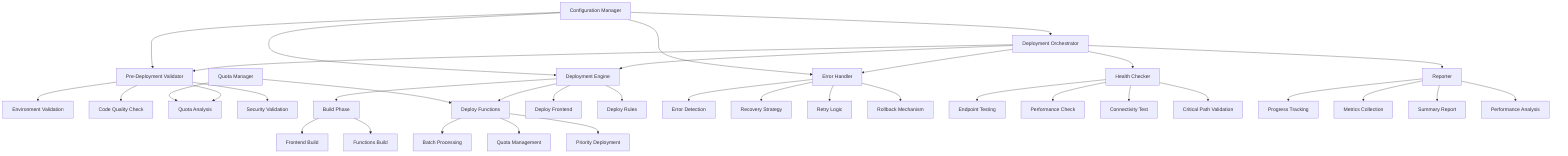 graph TD
    A[Deployment Orchestrator] --> B[Pre-Deployment Validator]
    A --> C[Deployment Engine]
    A --> D[Error Handler]
    A --> E[Health Checker]
    A --> F[Reporter]
    
    B --> B1[Environment Validation]
    B --> B2[Code Quality Check]
    B --> B3[Quota Analysis]
    B --> B4[Security Validation]
    
    C --> C1[Build Phase]
    C --> C2[Deploy Functions]
    C --> C3[Deploy Frontend]
    C --> C4[Deploy Rules]
    
    C1 --> C11[Frontend Build]
    C1 --> C12[Functions Build]
    
    C2 --> C21[Batch Processing]
    C2 --> C22[Quota Management]
    C2 --> C23[Priority Deployment]
    
    D --> D1[Error Detection]
    D --> D2[Recovery Strategy]
    D --> D3[Retry Logic]
    D --> D4[Rollback Mechanism]
    
    E --> E1[Endpoint Testing]
    E --> E2[Performance Check]
    E --> E3[Connectivity Test]
    E --> E4[Critical Path Validation]
    
    F --> F1[Progress Tracking]
    F --> F2[Metrics Collection]
    F --> F3[Summary Report]
    F --> F4[Performance Analysis]
    
    G[Quota Manager] --> C2
    G --> B3
    H[Configuration Manager] --> A
    H --> B
    H --> C
    H --> D